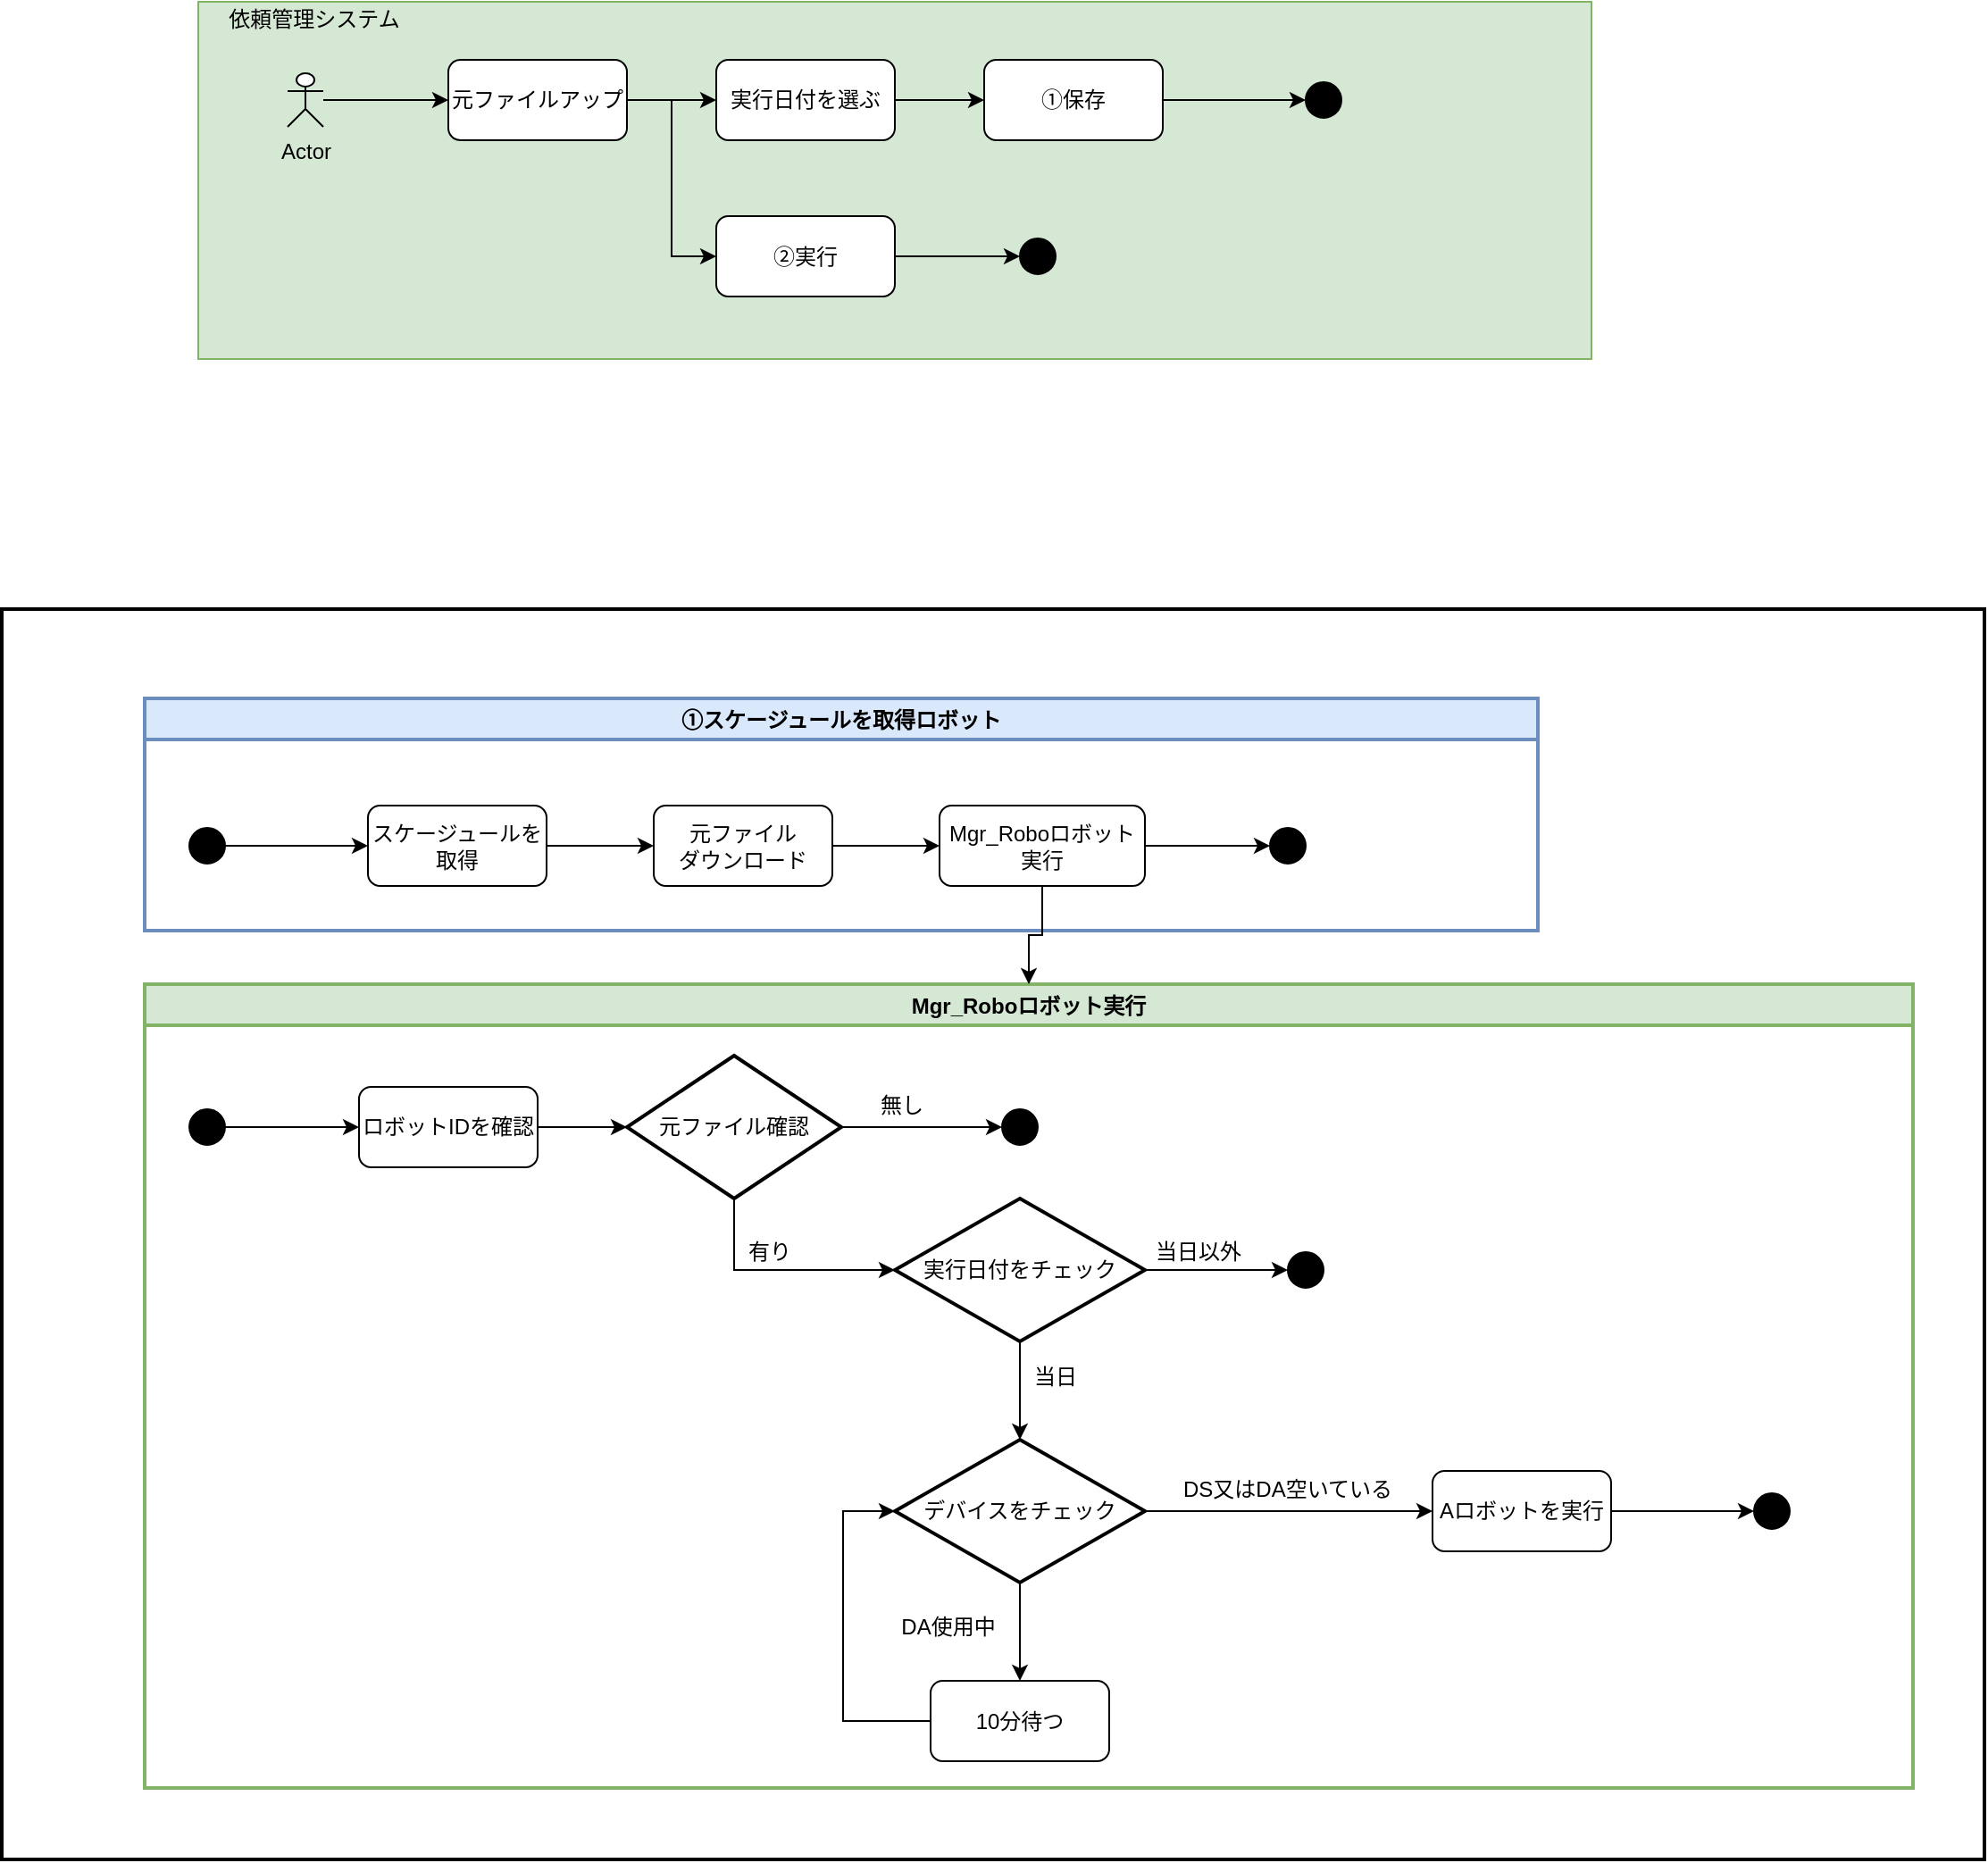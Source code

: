 <mxfile version="14.8.1" type="github" pages="2">
  <diagram id="28HQwo6OCVCI5V9FNQji" name="Page-1">
    <mxGraphModel dx="1865" dy="675" grid="1" gridSize="10" guides="1" tooltips="1" connect="1" arrows="1" fold="1" page="1" pageScale="1" pageWidth="827" pageHeight="1169" math="0" shadow="0">
      <root>
        <mxCell id="0" />
        <mxCell id="1" parent="0" />
        <mxCell id="8I93Kz_Mq9PfsjWz6-mo-1" value="" style="rounded=0;whiteSpace=wrap;html=1;fillColor=#d5e8d4;strokeColor=#82b366;" parent="1" vertex="1">
          <mxGeometry x="10" y="20" width="780" height="200" as="geometry" />
        </mxCell>
        <mxCell id="8I93Kz_Mq9PfsjWz6-mo-2" value="依頼管理システム" style="text;html=1;strokeColor=none;fillColor=none;align=center;verticalAlign=middle;whiteSpace=wrap;rounded=0;strokeWidth=2;" parent="1" vertex="1">
          <mxGeometry x="20" y="20" width="110" height="20" as="geometry" />
        </mxCell>
        <mxCell id="8I93Kz_Mq9PfsjWz6-mo-7" style="edgeStyle=orthogonalEdgeStyle;rounded=0;orthogonalLoop=1;jettySize=auto;html=1;" parent="1" source="8I93Kz_Mq9PfsjWz6-mo-3" target="8I93Kz_Mq9PfsjWz6-mo-4" edge="1">
          <mxGeometry relative="1" as="geometry" />
        </mxCell>
        <mxCell id="8I93Kz_Mq9PfsjWz6-mo-3" value="Actor" style="shape=umlActor;verticalLabelPosition=bottom;verticalAlign=top;html=1;outlineConnect=0;" parent="1" vertex="1">
          <mxGeometry x="60" y="60" width="20" height="30" as="geometry" />
        </mxCell>
        <mxCell id="8I93Kz_Mq9PfsjWz6-mo-8" style="edgeStyle=orthogonalEdgeStyle;rounded=0;orthogonalLoop=1;jettySize=auto;html=1;" parent="1" source="8I93Kz_Mq9PfsjWz6-mo-4" target="8I93Kz_Mq9PfsjWz6-mo-5" edge="1">
          <mxGeometry relative="1" as="geometry" />
        </mxCell>
        <mxCell id="8I93Kz_Mq9PfsjWz6-mo-15" style="edgeStyle=orthogonalEdgeStyle;rounded=0;orthogonalLoop=1;jettySize=auto;html=1;entryX=0;entryY=0.5;entryDx=0;entryDy=0;" parent="1" source="8I93Kz_Mq9PfsjWz6-mo-4" target="8I93Kz_Mq9PfsjWz6-mo-13" edge="1">
          <mxGeometry relative="1" as="geometry" />
        </mxCell>
        <mxCell id="8I93Kz_Mq9PfsjWz6-mo-4" value="元ファイルアップ" style="rounded=1;whiteSpace=wrap;html=1;" parent="1" vertex="1">
          <mxGeometry x="150" y="52.5" width="100" height="45" as="geometry" />
        </mxCell>
        <mxCell id="8I93Kz_Mq9PfsjWz6-mo-9" style="edgeStyle=orthogonalEdgeStyle;rounded=0;orthogonalLoop=1;jettySize=auto;html=1;" parent="1" source="8I93Kz_Mq9PfsjWz6-mo-5" target="8I93Kz_Mq9PfsjWz6-mo-6" edge="1">
          <mxGeometry relative="1" as="geometry" />
        </mxCell>
        <mxCell id="8I93Kz_Mq9PfsjWz6-mo-5" value="実行日付を選ぶ" style="rounded=1;whiteSpace=wrap;html=1;" parent="1" vertex="1">
          <mxGeometry x="300" y="52.5" width="100" height="45" as="geometry" />
        </mxCell>
        <mxCell id="8I93Kz_Mq9PfsjWz6-mo-12" style="edgeStyle=orthogonalEdgeStyle;rounded=0;orthogonalLoop=1;jettySize=auto;html=1;entryX=0;entryY=0.5;entryDx=0;entryDy=0;" parent="1" source="8I93Kz_Mq9PfsjWz6-mo-6" target="8I93Kz_Mq9PfsjWz6-mo-11" edge="1">
          <mxGeometry relative="1" as="geometry" />
        </mxCell>
        <mxCell id="8I93Kz_Mq9PfsjWz6-mo-6" value="①保存" style="rounded=1;whiteSpace=wrap;html=1;" parent="1" vertex="1">
          <mxGeometry x="450" y="52.5" width="100" height="45" as="geometry" />
        </mxCell>
        <mxCell id="8I93Kz_Mq9PfsjWz6-mo-11" value="" style="ellipse;whiteSpace=wrap;html=1;aspect=fixed;fillColor=#000000;" parent="1" vertex="1">
          <mxGeometry x="630" y="65" width="20" height="20" as="geometry" />
        </mxCell>
        <mxCell id="8I93Kz_Mq9PfsjWz6-mo-16" style="edgeStyle=orthogonalEdgeStyle;rounded=0;orthogonalLoop=1;jettySize=auto;html=1;entryX=0;entryY=0.5;entryDx=0;entryDy=0;" parent="1" source="8I93Kz_Mq9PfsjWz6-mo-13" target="8I93Kz_Mq9PfsjWz6-mo-14" edge="1">
          <mxGeometry relative="1" as="geometry" />
        </mxCell>
        <mxCell id="8I93Kz_Mq9PfsjWz6-mo-13" value="②実行" style="rounded=1;whiteSpace=wrap;html=1;" parent="1" vertex="1">
          <mxGeometry x="300" y="140" width="100" height="45" as="geometry" />
        </mxCell>
        <mxCell id="8I93Kz_Mq9PfsjWz6-mo-14" value="" style="ellipse;whiteSpace=wrap;html=1;aspect=fixed;fillColor=#000000;" parent="1" vertex="1">
          <mxGeometry x="470" y="152.5" width="20" height="20" as="geometry" />
        </mxCell>
        <mxCell id="8I93Kz_Mq9PfsjWz6-mo-22" style="edgeStyle=orthogonalEdgeStyle;rounded=0;orthogonalLoop=1;jettySize=auto;html=1;entryX=0;entryY=0.5;entryDx=0;entryDy=0;" parent="1" edge="1">
          <mxGeometry relative="1" as="geometry">
            <mxPoint x="60" y="312.5" as="sourcePoint" />
          </mxGeometry>
        </mxCell>
        <mxCell id="8I93Kz_Mq9PfsjWz6-mo-27" style="edgeStyle=orthogonalEdgeStyle;rounded=0;orthogonalLoop=1;jettySize=auto;html=1;" parent="1" edge="1">
          <mxGeometry relative="1" as="geometry">
            <mxPoint x="240" y="312.5" as="sourcePoint" />
          </mxGeometry>
        </mxCell>
        <mxCell id="8I93Kz_Mq9PfsjWz6-mo-28" style="edgeStyle=orthogonalEdgeStyle;rounded=0;orthogonalLoop=1;jettySize=auto;html=1;" parent="1" edge="1">
          <mxGeometry relative="1" as="geometry">
            <mxPoint x="400" y="312.5" as="sourcePoint" />
          </mxGeometry>
        </mxCell>
        <mxCell id="8I93Kz_Mq9PfsjWz6-mo-29" style="edgeStyle=orthogonalEdgeStyle;rounded=0;orthogonalLoop=1;jettySize=auto;html=1;" parent="1" edge="1">
          <mxGeometry relative="1" as="geometry">
            <mxPoint x="580" y="312.5" as="sourcePoint" />
          </mxGeometry>
        </mxCell>
        <mxCell id="8I93Kz_Mq9PfsjWz6-mo-74" style="edgeStyle=orthogonalEdgeStyle;rounded=0;orthogonalLoop=1;jettySize=auto;html=1;" parent="1" edge="1">
          <mxGeometry relative="1" as="geometry">
            <mxPoint x="512.5" y="365" as="sourcePoint" />
          </mxGeometry>
        </mxCell>
        <mxCell id="8I93Kz_Mq9PfsjWz6-mo-78" value="" style="rounded=0;whiteSpace=wrap;html=1;strokeColor=#000000;strokeWidth=2;fillColor=#FFFFFF;" parent="1" vertex="1">
          <mxGeometry x="-100" y="360" width="1110" height="700" as="geometry" />
        </mxCell>
        <mxCell id="8I93Kz_Mq9PfsjWz6-mo-79" value="①スケージュールを取得ロボット" style="swimlane;strokeColor=#6c8ebf;strokeWidth=2;fillColor=#dae8fc;" parent="1" vertex="1">
          <mxGeometry x="-20" y="410" width="780" height="130" as="geometry" />
        </mxCell>
        <mxCell id="8I93Kz_Mq9PfsjWz6-mo-80" style="edgeStyle=orthogonalEdgeStyle;rounded=0;orthogonalLoop=1;jettySize=auto;html=1;entryX=0;entryY=0.5;entryDx=0;entryDy=0;" parent="8I93Kz_Mq9PfsjWz6-mo-79" source="8I93Kz_Mq9PfsjWz6-mo-81" target="8I93Kz_Mq9PfsjWz6-mo-83" edge="1">
          <mxGeometry relative="1" as="geometry" />
        </mxCell>
        <mxCell id="8I93Kz_Mq9PfsjWz6-mo-81" value="" style="ellipse;whiteSpace=wrap;html=1;aspect=fixed;fillColor=#000000;" parent="8I93Kz_Mq9PfsjWz6-mo-79" vertex="1">
          <mxGeometry x="25" y="72.5" width="20" height="20" as="geometry" />
        </mxCell>
        <mxCell id="8I93Kz_Mq9PfsjWz6-mo-82" style="edgeStyle=orthogonalEdgeStyle;rounded=0;orthogonalLoop=1;jettySize=auto;html=1;" parent="8I93Kz_Mq9PfsjWz6-mo-79" source="8I93Kz_Mq9PfsjWz6-mo-83" target="8I93Kz_Mq9PfsjWz6-mo-85" edge="1">
          <mxGeometry relative="1" as="geometry" />
        </mxCell>
        <mxCell id="8I93Kz_Mq9PfsjWz6-mo-83" value="スケージュールを取得" style="rounded=1;whiteSpace=wrap;html=1;" parent="8I93Kz_Mq9PfsjWz6-mo-79" vertex="1">
          <mxGeometry x="125" y="60" width="100" height="45" as="geometry" />
        </mxCell>
        <mxCell id="8I93Kz_Mq9PfsjWz6-mo-84" style="edgeStyle=orthogonalEdgeStyle;rounded=0;orthogonalLoop=1;jettySize=auto;html=1;entryX=0;entryY=0.5;entryDx=0;entryDy=0;" parent="8I93Kz_Mq9PfsjWz6-mo-79" source="8I93Kz_Mq9PfsjWz6-mo-85" target="8I93Kz_Mq9PfsjWz6-mo-86" edge="1">
          <mxGeometry relative="1" as="geometry" />
        </mxCell>
        <mxCell id="8I93Kz_Mq9PfsjWz6-mo-85" value="元ファイル&lt;br&gt;ダウンロード" style="rounded=1;whiteSpace=wrap;html=1;" parent="8I93Kz_Mq9PfsjWz6-mo-79" vertex="1">
          <mxGeometry x="285" y="60" width="100" height="45" as="geometry" />
        </mxCell>
        <mxCell id="8I93Kz_Mq9PfsjWz6-mo-116" style="edgeStyle=orthogonalEdgeStyle;rounded=0;orthogonalLoop=1;jettySize=auto;html=1;entryX=0;entryY=0.5;entryDx=0;entryDy=0;" parent="8I93Kz_Mq9PfsjWz6-mo-79" source="8I93Kz_Mq9PfsjWz6-mo-86" target="8I93Kz_Mq9PfsjWz6-mo-87" edge="1">
          <mxGeometry relative="1" as="geometry" />
        </mxCell>
        <mxCell id="8I93Kz_Mq9PfsjWz6-mo-86" value="Mgr_Roboロボット実行" style="rounded=1;whiteSpace=wrap;html=1;" parent="8I93Kz_Mq9PfsjWz6-mo-79" vertex="1">
          <mxGeometry x="445" y="60" width="115" height="45" as="geometry" />
        </mxCell>
        <mxCell id="8I93Kz_Mq9PfsjWz6-mo-87" value="" style="ellipse;whiteSpace=wrap;html=1;aspect=fixed;fillColor=#000000;" parent="8I93Kz_Mq9PfsjWz6-mo-79" vertex="1">
          <mxGeometry x="630" y="72.5" width="20" height="20" as="geometry" />
        </mxCell>
        <mxCell id="8I93Kz_Mq9PfsjWz6-mo-88" value="Mgr_Roboロボット実行" style="swimlane;strokeWidth=2;fillColor=#d5e8d4;strokeColor=#82b366;" parent="1" vertex="1">
          <mxGeometry x="-20" y="570" width="990" height="450" as="geometry" />
        </mxCell>
        <mxCell id="8I93Kz_Mq9PfsjWz6-mo-89" style="edgeStyle=orthogonalEdgeStyle;rounded=0;orthogonalLoop=1;jettySize=auto;html=1;" parent="8I93Kz_Mq9PfsjWz6-mo-88" source="8I93Kz_Mq9PfsjWz6-mo-90" target="8I93Kz_Mq9PfsjWz6-mo-92" edge="1">
          <mxGeometry relative="1" as="geometry" />
        </mxCell>
        <mxCell id="8I93Kz_Mq9PfsjWz6-mo-90" value="" style="ellipse;whiteSpace=wrap;html=1;aspect=fixed;fillColor=#000000;" parent="8I93Kz_Mq9PfsjWz6-mo-88" vertex="1">
          <mxGeometry x="25" y="70" width="20" height="20" as="geometry" />
        </mxCell>
        <mxCell id="8I93Kz_Mq9PfsjWz6-mo-91" style="edgeStyle=orthogonalEdgeStyle;rounded=0;orthogonalLoop=1;jettySize=auto;html=1;entryX=0;entryY=0.5;entryDx=0;entryDy=0;" parent="8I93Kz_Mq9PfsjWz6-mo-88" source="8I93Kz_Mq9PfsjWz6-mo-92" target="8I93Kz_Mq9PfsjWz6-mo-96" edge="1">
          <mxGeometry relative="1" as="geometry" />
        </mxCell>
        <mxCell id="8I93Kz_Mq9PfsjWz6-mo-92" value="ロボットIDを確認" style="rounded=1;whiteSpace=wrap;html=1;" parent="8I93Kz_Mq9PfsjWz6-mo-88" vertex="1">
          <mxGeometry x="120" y="57.5" width="100" height="45" as="geometry" />
        </mxCell>
        <mxCell id="8I93Kz_Mq9PfsjWz6-mo-93" style="edgeStyle=orthogonalEdgeStyle;rounded=0;orthogonalLoop=1;jettySize=auto;html=1;entryX=0;entryY=0.5;entryDx=0;entryDy=0;" parent="8I93Kz_Mq9PfsjWz6-mo-88" source="8I93Kz_Mq9PfsjWz6-mo-94" target="8I93Kz_Mq9PfsjWz6-mo-114" edge="1">
          <mxGeometry relative="1" as="geometry" />
        </mxCell>
        <mxCell id="8I93Kz_Mq9PfsjWz6-mo-94" value="Aロボットを実行" style="rounded=1;whiteSpace=wrap;html=1;" parent="8I93Kz_Mq9PfsjWz6-mo-88" vertex="1">
          <mxGeometry x="721" y="272.5" width="100" height="45" as="geometry" />
        </mxCell>
        <mxCell id="8I93Kz_Mq9PfsjWz6-mo-95" style="edgeStyle=orthogonalEdgeStyle;rounded=0;orthogonalLoop=1;jettySize=auto;html=1;" parent="8I93Kz_Mq9PfsjWz6-mo-88" source="8I93Kz_Mq9PfsjWz6-mo-96" target="8I93Kz_Mq9PfsjWz6-mo-102" edge="1">
          <mxGeometry relative="1" as="geometry">
            <Array as="points">
              <mxPoint x="330" y="160" />
            </Array>
          </mxGeometry>
        </mxCell>
        <mxCell id="8I93Kz_Mq9PfsjWz6-mo-96" value="&lt;span&gt;元ファイル確認&lt;/span&gt;" style="rhombus;whiteSpace=wrap;html=1;strokeColor=#000000;strokeWidth=2;fillColor=#FFFFFF;" parent="8I93Kz_Mq9PfsjWz6-mo-88" vertex="1">
          <mxGeometry x="270" y="40" width="120" height="80" as="geometry" />
        </mxCell>
        <mxCell id="8I93Kz_Mq9PfsjWz6-mo-97" value="" style="ellipse;whiteSpace=wrap;html=1;aspect=fixed;fillColor=#000000;" parent="8I93Kz_Mq9PfsjWz6-mo-88" vertex="1">
          <mxGeometry x="480" y="70" width="20" height="20" as="geometry" />
        </mxCell>
        <mxCell id="8I93Kz_Mq9PfsjWz6-mo-98" style="edgeStyle=orthogonalEdgeStyle;rounded=0;orthogonalLoop=1;jettySize=auto;html=1;entryX=0;entryY=0.5;entryDx=0;entryDy=0;" parent="8I93Kz_Mq9PfsjWz6-mo-88" source="8I93Kz_Mq9PfsjWz6-mo-99" target="8I93Kz_Mq9PfsjWz6-mo-110" edge="1">
          <mxGeometry relative="1" as="geometry">
            <Array as="points">
              <mxPoint x="391" y="413" />
              <mxPoint x="391" y="295" />
            </Array>
          </mxGeometry>
        </mxCell>
        <mxCell id="8I93Kz_Mq9PfsjWz6-mo-99" value="10分待つ" style="rounded=1;whiteSpace=wrap;html=1;" parent="8I93Kz_Mq9PfsjWz6-mo-88" vertex="1">
          <mxGeometry x="440" y="390" width="100" height="45" as="geometry" />
        </mxCell>
        <mxCell id="8I93Kz_Mq9PfsjWz6-mo-100" style="edgeStyle=orthogonalEdgeStyle;rounded=0;orthogonalLoop=1;jettySize=auto;html=1;entryX=0;entryY=0.5;entryDx=0;entryDy=0;" parent="8I93Kz_Mq9PfsjWz6-mo-88" source="8I93Kz_Mq9PfsjWz6-mo-102" target="8I93Kz_Mq9PfsjWz6-mo-106" edge="1">
          <mxGeometry relative="1" as="geometry" />
        </mxCell>
        <mxCell id="8I93Kz_Mq9PfsjWz6-mo-101" style="edgeStyle=orthogonalEdgeStyle;rounded=0;orthogonalLoop=1;jettySize=auto;html=1;entryX=0.5;entryY=0;entryDx=0;entryDy=0;" parent="8I93Kz_Mq9PfsjWz6-mo-88" source="8I93Kz_Mq9PfsjWz6-mo-102" target="8I93Kz_Mq9PfsjWz6-mo-110" edge="1">
          <mxGeometry relative="1" as="geometry" />
        </mxCell>
        <mxCell id="8I93Kz_Mq9PfsjWz6-mo-102" value="&lt;span&gt;実行日付をチェック&lt;/span&gt;" style="rhombus;whiteSpace=wrap;html=1;strokeColor=#000000;strokeWidth=2;fillColor=#FFFFFF;" parent="8I93Kz_Mq9PfsjWz6-mo-88" vertex="1">
          <mxGeometry x="420" y="120" width="140" height="80" as="geometry" />
        </mxCell>
        <mxCell id="8I93Kz_Mq9PfsjWz6-mo-103" style="edgeStyle=orthogonalEdgeStyle;rounded=0;orthogonalLoop=1;jettySize=auto;html=1;entryX=0;entryY=0.5;entryDx=0;entryDy=0;" parent="8I93Kz_Mq9PfsjWz6-mo-88" source="8I93Kz_Mq9PfsjWz6-mo-96" target="8I93Kz_Mq9PfsjWz6-mo-97" edge="1">
          <mxGeometry relative="1" as="geometry">
            <mxPoint x="430" y="80" as="targetPoint" />
          </mxGeometry>
        </mxCell>
        <mxCell id="8I93Kz_Mq9PfsjWz6-mo-104" value="無し" style="text;html=1;strokeColor=none;fillColor=none;align=center;verticalAlign=middle;whiteSpace=wrap;rounded=0;" parent="8I93Kz_Mq9PfsjWz6-mo-88" vertex="1">
          <mxGeometry x="404" y="57.5" width="40" height="20" as="geometry" />
        </mxCell>
        <mxCell id="8I93Kz_Mq9PfsjWz6-mo-105" value="有り" style="text;html=1;strokeColor=none;fillColor=none;align=center;verticalAlign=middle;whiteSpace=wrap;rounded=0;" parent="8I93Kz_Mq9PfsjWz6-mo-88" vertex="1">
          <mxGeometry x="330" y="140" width="40" height="20" as="geometry" />
        </mxCell>
        <mxCell id="8I93Kz_Mq9PfsjWz6-mo-106" value="" style="ellipse;whiteSpace=wrap;html=1;aspect=fixed;fillColor=#000000;" parent="8I93Kz_Mq9PfsjWz6-mo-88" vertex="1">
          <mxGeometry x="640" y="150" width="20" height="20" as="geometry" />
        </mxCell>
        <mxCell id="8I93Kz_Mq9PfsjWz6-mo-107" value="当日以外" style="text;html=1;strokeColor=none;fillColor=none;align=center;verticalAlign=middle;whiteSpace=wrap;rounded=0;" parent="8I93Kz_Mq9PfsjWz6-mo-88" vertex="1">
          <mxGeometry x="560" y="140" width="60" height="20" as="geometry" />
        </mxCell>
        <mxCell id="8I93Kz_Mq9PfsjWz6-mo-108" style="edgeStyle=orthogonalEdgeStyle;rounded=0;orthogonalLoop=1;jettySize=auto;html=1;entryX=0.5;entryY=0;entryDx=0;entryDy=0;" parent="8I93Kz_Mq9PfsjWz6-mo-88" source="8I93Kz_Mq9PfsjWz6-mo-110" target="8I93Kz_Mq9PfsjWz6-mo-99" edge="1">
          <mxGeometry relative="1" as="geometry" />
        </mxCell>
        <mxCell id="8I93Kz_Mq9PfsjWz6-mo-109" style="edgeStyle=orthogonalEdgeStyle;rounded=0;orthogonalLoop=1;jettySize=auto;html=1;" parent="8I93Kz_Mq9PfsjWz6-mo-88" source="8I93Kz_Mq9PfsjWz6-mo-110" target="8I93Kz_Mq9PfsjWz6-mo-94" edge="1">
          <mxGeometry relative="1" as="geometry" />
        </mxCell>
        <mxCell id="8I93Kz_Mq9PfsjWz6-mo-110" value="&lt;span&gt;デバイスをチェック&lt;/span&gt;" style="rhombus;whiteSpace=wrap;html=1;strokeColor=#000000;strokeWidth=2;fillColor=#FFFFFF;" parent="8I93Kz_Mq9PfsjWz6-mo-88" vertex="1">
          <mxGeometry x="420" y="255" width="140" height="80" as="geometry" />
        </mxCell>
        <mxCell id="8I93Kz_Mq9PfsjWz6-mo-111" value="当日" style="text;html=1;strokeColor=none;fillColor=none;align=center;verticalAlign=middle;whiteSpace=wrap;rounded=0;" parent="8I93Kz_Mq9PfsjWz6-mo-88" vertex="1">
          <mxGeometry x="490" y="210" width="40" height="20" as="geometry" />
        </mxCell>
        <mxCell id="8I93Kz_Mq9PfsjWz6-mo-112" value="DA使用中" style="text;html=1;strokeColor=none;fillColor=none;align=center;verticalAlign=middle;whiteSpace=wrap;rounded=0;" parent="8I93Kz_Mq9PfsjWz6-mo-88" vertex="1">
          <mxGeometry x="420" y="350" width="60" height="20" as="geometry" />
        </mxCell>
        <mxCell id="8I93Kz_Mq9PfsjWz6-mo-113" value="DS又はDA空いている" style="text;html=1;strokeColor=none;fillColor=none;align=center;verticalAlign=middle;whiteSpace=wrap;rounded=0;" parent="8I93Kz_Mq9PfsjWz6-mo-88" vertex="1">
          <mxGeometry x="570" y="272.5" width="140" height="20" as="geometry" />
        </mxCell>
        <mxCell id="8I93Kz_Mq9PfsjWz6-mo-114" value="" style="ellipse;whiteSpace=wrap;html=1;aspect=fixed;fillColor=#000000;" parent="8I93Kz_Mq9PfsjWz6-mo-88" vertex="1">
          <mxGeometry x="901" y="285" width="20" height="20" as="geometry" />
        </mxCell>
        <mxCell id="8I93Kz_Mq9PfsjWz6-mo-115" style="edgeStyle=orthogonalEdgeStyle;rounded=0;orthogonalLoop=1;jettySize=auto;html=1;" parent="1" source="8I93Kz_Mq9PfsjWz6-mo-86" target="8I93Kz_Mq9PfsjWz6-mo-88" edge="1">
          <mxGeometry relative="1" as="geometry" />
        </mxCell>
      </root>
    </mxGraphModel>
  </diagram>
  <diagram id="Q0iPi_p2asGhSOmHJSlL" name="Page-2">
    <mxGraphModel dx="1038" dy="675" grid="1" gridSize="10" guides="1" tooltips="1" connect="1" arrows="1" fold="1" page="1" pageScale="1" pageWidth="827" pageHeight="1169" math="0" shadow="0">
      <root>
        <mxCell id="DDhEcbZWcjpTkUFw08PP-0" />
        <mxCell id="DDhEcbZWcjpTkUFw08PP-1" parent="DDhEcbZWcjpTkUFw08PP-0" />
        <mxCell id="DDhEcbZWcjpTkUFw08PP-7" value="" style="rounded=0;whiteSpace=wrap;html=1;fillColor=#d5e8d4;strokeColor=#82b366;" vertex="1" parent="DDhEcbZWcjpTkUFw08PP-1">
          <mxGeometry x="20" y="260" width="780" height="300" as="geometry" />
        </mxCell>
        <mxCell id="DDhEcbZWcjpTkUFw08PP-2" value="" style="rounded=0;whiteSpace=wrap;html=1;fillColor=#fff2cc;strokeColor=#d6b656;" vertex="1" parent="DDhEcbZWcjpTkUFw08PP-1">
          <mxGeometry x="20" y="20" width="780" height="230" as="geometry" />
        </mxCell>
        <mxCell id="DDhEcbZWcjpTkUFw08PP-3" value="RPA" style="text;html=1;strokeColor=none;fillColor=none;align=center;verticalAlign=middle;whiteSpace=wrap;rounded=0;" vertex="1" parent="DDhEcbZWcjpTkUFw08PP-1">
          <mxGeometry x="40" y="30" width="40" height="20" as="geometry" />
        </mxCell>
        <mxCell id="DDhEcbZWcjpTkUFw08PP-6" value="" style="edgeStyle=orthogonalEdgeStyle;rounded=0;orthogonalLoop=1;jettySize=auto;html=1;" edge="1" parent="DDhEcbZWcjpTkUFw08PP-1" source="DDhEcbZWcjpTkUFw08PP-4" target="DDhEcbZWcjpTkUFw08PP-5">
          <mxGeometry relative="1" as="geometry" />
        </mxCell>
        <mxCell id="DDhEcbZWcjpTkUFw08PP-4" value="DA状況を取得" style="rounded=1;whiteSpace=wrap;html=1;" vertex="1" parent="DDhEcbZWcjpTkUFw08PP-1">
          <mxGeometry x="60" y="115" width="90" height="40" as="geometry" />
        </mxCell>
        <mxCell id="DDhEcbZWcjpTkUFw08PP-21" style="edgeStyle=orthogonalEdgeStyle;rounded=0;orthogonalLoop=1;jettySize=auto;html=1;" edge="1" parent="DDhEcbZWcjpTkUFw08PP-1" source="DDhEcbZWcjpTkUFw08PP-5" target="DDhEcbZWcjpTkUFw08PP-20">
          <mxGeometry relative="1" as="geometry" />
        </mxCell>
        <mxCell id="DDhEcbZWcjpTkUFw08PP-5" value="APIでDA状況を送信" style="rounded=1;whiteSpace=wrap;html=1;" vertex="1" parent="DDhEcbZWcjpTkUFw08PP-1">
          <mxGeometry x="60" y="190" width="90" height="40" as="geometry" />
        </mxCell>
        <mxCell id="DDhEcbZWcjpTkUFw08PP-11" value="依頼管理" style="text;html=1;strokeColor=none;fillColor=none;align=center;verticalAlign=middle;whiteSpace=wrap;rounded=0;" vertex="1" parent="DDhEcbZWcjpTkUFw08PP-1">
          <mxGeometry x="20" y="270" width="60" height="20" as="geometry" />
        </mxCell>
        <mxCell id="DDhEcbZWcjpTkUFw08PP-16" style="edgeStyle=orthogonalEdgeStyle;rounded=0;orthogonalLoop=1;jettySize=auto;html=1;entryX=0.5;entryY=0;entryDx=0;entryDy=0;" edge="1" parent="DDhEcbZWcjpTkUFw08PP-1" source="DDhEcbZWcjpTkUFw08PP-13" target="DDhEcbZWcjpTkUFw08PP-4">
          <mxGeometry relative="1" as="geometry" />
        </mxCell>
        <mxCell id="DDhEcbZWcjpTkUFw08PP-13" value="" style="ellipse;whiteSpace=wrap;html=1;fillColor=#000000;" vertex="1" parent="DDhEcbZWcjpTkUFw08PP-1">
          <mxGeometry x="95" y="60" width="20" height="20" as="geometry" />
        </mxCell>
        <mxCell id="DDhEcbZWcjpTkUFw08PP-17" value="DBを確認し、" style="rounded=1;whiteSpace=wrap;html=1;" vertex="1" parent="DDhEcbZWcjpTkUFw08PP-1">
          <mxGeometry x="460" y="370" width="90" height="40" as="geometry" />
        </mxCell>
        <mxCell id="DDhEcbZWcjpTkUFw08PP-18" value="" style="rounded=0;whiteSpace=wrap;html=1;strokeColor=#b85450;fillColor=#f8cecc;" vertex="1" parent="DDhEcbZWcjpTkUFw08PP-1">
          <mxGeometry x="20" y="585" width="780" height="245" as="geometry" />
        </mxCell>
        <mxCell id="DDhEcbZWcjpTkUFw08PP-19" value="担当者" style="text;html=1;strokeColor=none;fillColor=none;align=center;verticalAlign=middle;whiteSpace=wrap;rounded=0;" vertex="1" parent="DDhEcbZWcjpTkUFw08PP-1">
          <mxGeometry x="20" y="585" width="40" height="20" as="geometry" />
        </mxCell>
        <mxCell id="DDhEcbZWcjpTkUFw08PP-20" value="&lt;span&gt;DBに保存&lt;/span&gt;" style="shape=cylinder3;whiteSpace=wrap;html=1;boundedLbl=1;backgroundOutline=1;size=15;fillColor=#1ba1e2;strokeColor=#006EAF;fontColor=#ffffff;" vertex="1" parent="DDhEcbZWcjpTkUFw08PP-1">
          <mxGeometry x="75" y="360" width="60" height="80" as="geometry" />
        </mxCell>
        <mxCell id="DDhEcbZWcjpTkUFw08PP-26" style="edgeStyle=orthogonalEdgeStyle;rounded=0;orthogonalLoop=1;jettySize=auto;html=1;" edge="1" parent="DDhEcbZWcjpTkUFw08PP-1" source="DDhEcbZWcjpTkUFw08PP-23" target="DDhEcbZWcjpTkUFw08PP-20">
          <mxGeometry relative="1" as="geometry" />
        </mxCell>
        <mxCell id="DDhEcbZWcjpTkUFw08PP-23" value="タスクを登録" style="rounded=1;whiteSpace=wrap;html=1;" vertex="1" parent="DDhEcbZWcjpTkUFw08PP-1">
          <mxGeometry x="60" y="640" width="90" height="40" as="geometry" />
        </mxCell>
        <mxCell id="DDhEcbZWcjpTkUFw08PP-25" style="edgeStyle=orthogonalEdgeStyle;rounded=0;orthogonalLoop=1;jettySize=auto;html=1;" edge="1" parent="DDhEcbZWcjpTkUFw08PP-1" source="DDhEcbZWcjpTkUFw08PP-24" target="DDhEcbZWcjpTkUFw08PP-23">
          <mxGeometry relative="1" as="geometry" />
        </mxCell>
        <mxCell id="DDhEcbZWcjpTkUFw08PP-24" value="" style="ellipse;whiteSpace=wrap;html=1;fillColor=#000000;" vertex="1" parent="DDhEcbZWcjpTkUFw08PP-1">
          <mxGeometry x="95" y="740" width="20" height="20" as="geometry" />
        </mxCell>
        <mxCell id="DDhEcbZWcjpTkUFw08PP-32" value="適当なロボットを実行" style="swimlane;fontStyle=0;childLayout=stackLayout;horizontal=1;startSize=26;horizontalStack=0;resizeParent=1;resizeParentMax=0;resizeLast=0;collapsible=1;marginBottom=0;" vertex="1" parent="DDhEcbZWcjpTkUFw08PP-1">
          <mxGeometry x="210" y="358" width="160" height="104" as="geometry" />
        </mxCell>
        <mxCell id="DDhEcbZWcjpTkUFw08PP-33" value="Item 1" style="text;strokeColor=none;fillColor=none;align=left;verticalAlign=top;spacingLeft=4;spacingRight=4;overflow=hidden;rotatable=0;points=[[0,0.5],[1,0.5]];portConstraint=eastwest;" vertex="1" parent="DDhEcbZWcjpTkUFw08PP-32">
          <mxGeometry y="26" width="160" height="26" as="geometry" />
        </mxCell>
        <mxCell id="DDhEcbZWcjpTkUFw08PP-34" value="Item 2" style="text;strokeColor=none;fillColor=none;align=left;verticalAlign=top;spacingLeft=4;spacingRight=4;overflow=hidden;rotatable=0;points=[[0,0.5],[1,0.5]];portConstraint=eastwest;" vertex="1" parent="DDhEcbZWcjpTkUFw08PP-32">
          <mxGeometry y="52" width="160" height="26" as="geometry" />
        </mxCell>
        <mxCell id="DDhEcbZWcjpTkUFw08PP-35" value="Item 3" style="text;strokeColor=none;fillColor=none;align=left;verticalAlign=top;spacingLeft=4;spacingRight=4;overflow=hidden;rotatable=0;points=[[0,0.5],[1,0.5]];portConstraint=eastwest;" vertex="1" parent="DDhEcbZWcjpTkUFw08PP-32">
          <mxGeometry y="78" width="160" height="26" as="geometry" />
        </mxCell>
      </root>
    </mxGraphModel>
  </diagram>
</mxfile>
